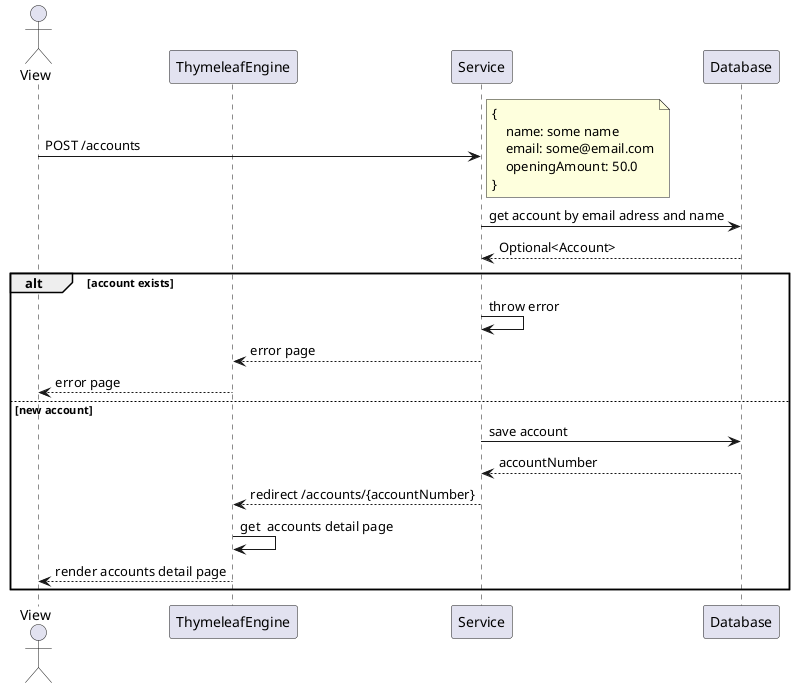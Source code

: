 @startuml
actor View as F
participant ThymeleafEngine as T
participant Service as S
participant Database as DB

F -> S: POST /accounts
note right
{
    name: some name
    email: some@email.com
    openingAmount: 50.0
}
end note
S -> DB: get account by email adress and name
DB --> S: Optional<Account>
alt account exists
    S -> S: throw error
    S --> T: error page
    T --> F: error page
else new account
S -> DB: save account
DB --> S: accountNumber
S --> T: redirect /accounts/{accountNumber}
T -> T: get  accounts detail page
T --> F: render accounts detail page
end
@enduml

